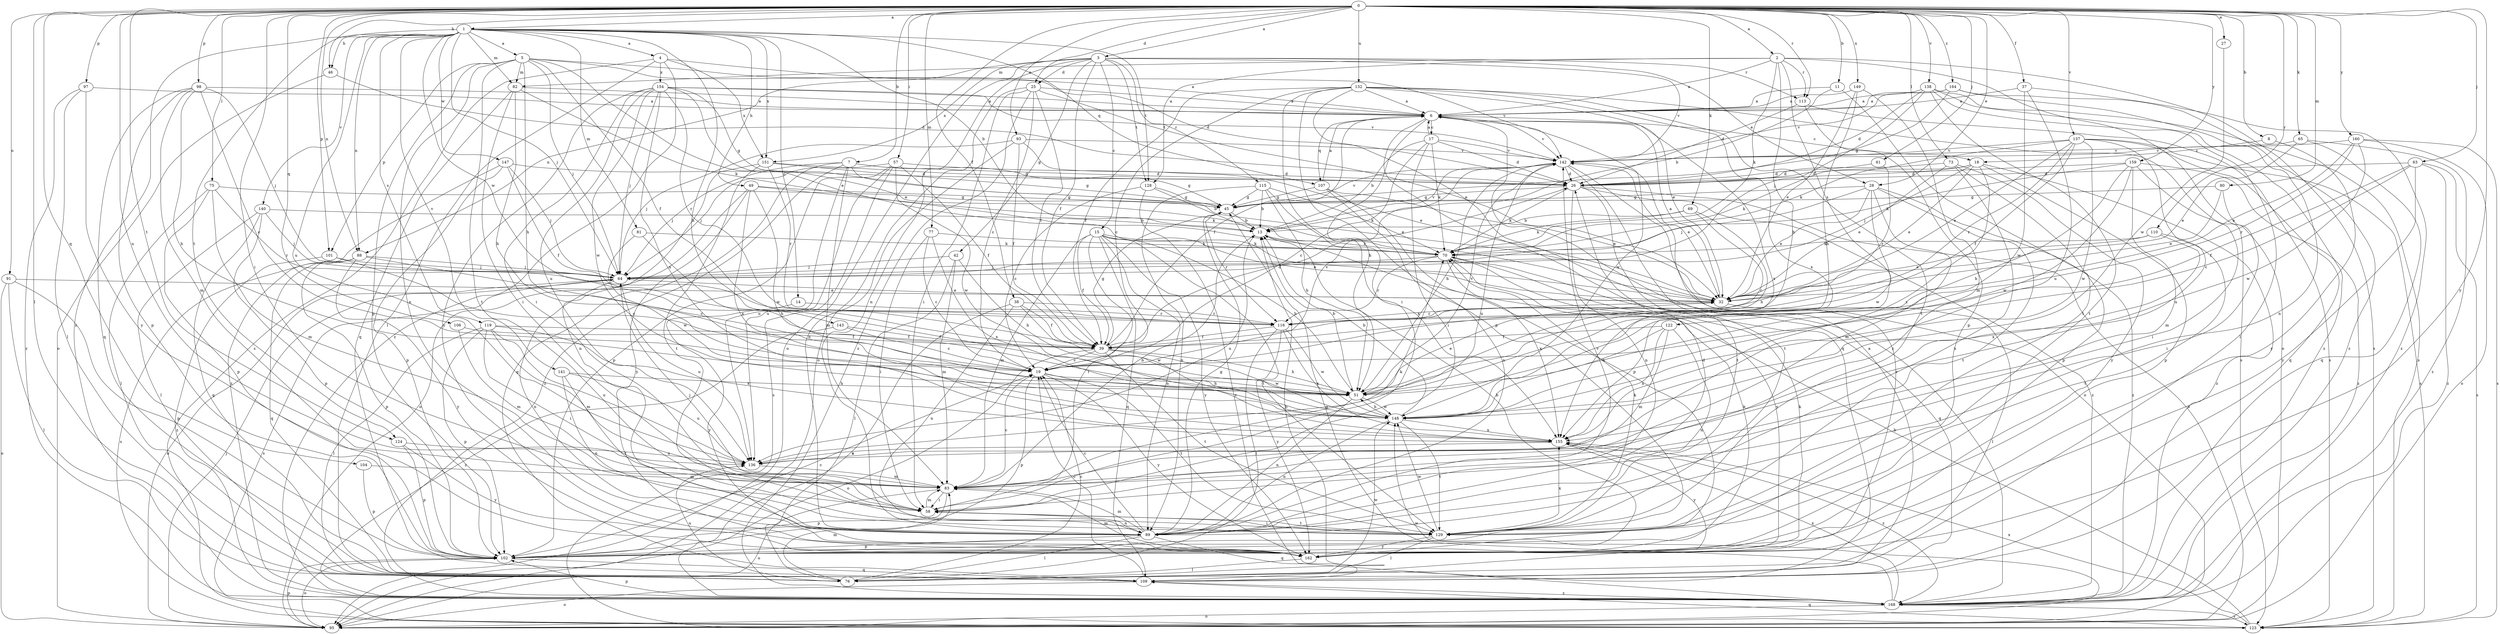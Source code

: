 strict digraph  {
0;
1;
2;
3;
4;
5;
6;
7;
8;
11;
13;
14;
15;
17;
18;
19;
25;
26;
27;
28;
32;
37;
38;
39;
42;
45;
46;
49;
51;
57;
58;
61;
63;
64;
65;
69;
70;
73;
75;
76;
77;
80;
81;
82;
83;
88;
89;
91;
93;
95;
97;
98;
101;
102;
104;
106;
107;
109;
110;
113;
115;
116;
119;
122;
123;
124;
128;
129;
132;
136;
137;
138;
140;
141;
142;
143;
147;
148;
149;
151;
154;
155;
159;
160;
162;
164;
168;
0 -> 1  [label=a];
0 -> 2  [label=a];
0 -> 3  [label=a];
0 -> 7  [label=b];
0 -> 8  [label=b];
0 -> 11  [label=b];
0 -> 25  [label=d];
0 -> 27  [label=e];
0 -> 28  [label=e];
0 -> 37  [label=f];
0 -> 38  [label=f];
0 -> 46  [label=h];
0 -> 57  [label=i];
0 -> 58  [label=i];
0 -> 61  [label=j];
0 -> 63  [label=j];
0 -> 65  [label=k];
0 -> 69  [label=k];
0 -> 73  [label=l];
0 -> 75  [label=l];
0 -> 76  [label=l];
0 -> 77  [label=m];
0 -> 80  [label=m];
0 -> 88  [label=n];
0 -> 91  [label=o];
0 -> 93  [label=o];
0 -> 97  [label=p];
0 -> 98  [label=p];
0 -> 101  [label=p];
0 -> 104  [label=q];
0 -> 106  [label=q];
0 -> 110  [label=r];
0 -> 113  [label=r];
0 -> 124  [label=t];
0 -> 132  [label=u];
0 -> 136  [label=u];
0 -> 137  [label=v];
0 -> 138  [label=v];
0 -> 149  [label=x];
0 -> 159  [label=y];
0 -> 160  [label=y];
0 -> 162  [label=y];
0 -> 164  [label=z];
1 -> 4  [label=a];
1 -> 5  [label=a];
1 -> 13  [label=b];
1 -> 14  [label=c];
1 -> 46  [label=h];
1 -> 49  [label=h];
1 -> 51  [label=h];
1 -> 64  [label=j];
1 -> 81  [label=m];
1 -> 82  [label=m];
1 -> 88  [label=n];
1 -> 107  [label=q];
1 -> 119  [label=s];
1 -> 124  [label=t];
1 -> 128  [label=t];
1 -> 136  [label=u];
1 -> 140  [label=v];
1 -> 141  [label=v];
1 -> 143  [label=w];
1 -> 147  [label=w];
1 -> 151  [label=x];
1 -> 168  [label=z];
2 -> 6  [label=a];
2 -> 51  [label=h];
2 -> 70  [label=k];
2 -> 82  [label=m];
2 -> 95  [label=o];
2 -> 113  [label=r];
2 -> 122  [label=s];
2 -> 123  [label=s];
2 -> 128  [label=t];
3 -> 15  [label=c];
3 -> 25  [label=d];
3 -> 28  [label=e];
3 -> 39  [label=f];
3 -> 42  [label=g];
3 -> 88  [label=n];
3 -> 89  [label=n];
3 -> 95  [label=o];
3 -> 113  [label=r];
3 -> 115  [label=r];
3 -> 128  [label=t];
3 -> 142  [label=v];
3 -> 151  [label=x];
4 -> 6  [label=a];
4 -> 76  [label=l];
4 -> 123  [label=s];
4 -> 151  [label=x];
4 -> 154  [label=x];
4 -> 168  [label=z];
5 -> 26  [label=d];
5 -> 32  [label=e];
5 -> 39  [label=f];
5 -> 51  [label=h];
5 -> 64  [label=j];
5 -> 82  [label=m];
5 -> 89  [label=n];
5 -> 101  [label=p];
5 -> 102  [label=p];
5 -> 129  [label=t];
5 -> 142  [label=v];
6 -> 17  [label=c];
6 -> 18  [label=c];
6 -> 39  [label=f];
6 -> 51  [label=h];
6 -> 107  [label=q];
6 -> 109  [label=q];
6 -> 142  [label=v];
6 -> 148  [label=w];
6 -> 155  [label=x];
7 -> 26  [label=d];
7 -> 32  [label=e];
7 -> 45  [label=g];
7 -> 64  [label=j];
7 -> 83  [label=m];
7 -> 109  [label=q];
7 -> 136  [label=u];
7 -> 168  [label=z];
8 -> 18  [label=c];
8 -> 162  [label=y];
11 -> 6  [label=a];
11 -> 13  [label=b];
11 -> 129  [label=t];
13 -> 70  [label=k];
13 -> 136  [label=u];
13 -> 142  [label=v];
14 -> 116  [label=r];
14 -> 162  [label=y];
15 -> 32  [label=e];
15 -> 39  [label=f];
15 -> 51  [label=h];
15 -> 58  [label=i];
15 -> 70  [label=k];
15 -> 83  [label=m];
15 -> 89  [label=n];
15 -> 109  [label=q];
15 -> 129  [label=t];
15 -> 162  [label=y];
17 -> 6  [label=a];
17 -> 13  [label=b];
17 -> 19  [label=c];
17 -> 26  [label=d];
17 -> 58  [label=i];
17 -> 70  [label=k];
17 -> 142  [label=v];
18 -> 26  [label=d];
18 -> 32  [label=e];
18 -> 64  [label=j];
18 -> 70  [label=k];
18 -> 102  [label=p];
18 -> 155  [label=x];
18 -> 168  [label=z];
19 -> 51  [label=h];
19 -> 102  [label=p];
19 -> 129  [label=t];
19 -> 142  [label=v];
19 -> 162  [label=y];
25 -> 6  [label=a];
25 -> 19  [label=c];
25 -> 32  [label=e];
25 -> 39  [label=f];
25 -> 58  [label=i];
25 -> 95  [label=o];
25 -> 168  [label=z];
26 -> 45  [label=g];
26 -> 70  [label=k];
26 -> 89  [label=n];
26 -> 95  [label=o];
26 -> 129  [label=t];
26 -> 168  [label=z];
27 -> 148  [label=w];
28 -> 32  [label=e];
28 -> 45  [label=g];
28 -> 64  [label=j];
28 -> 83  [label=m];
28 -> 129  [label=t];
28 -> 148  [label=w];
28 -> 168  [label=z];
32 -> 6  [label=a];
32 -> 76  [label=l];
32 -> 116  [label=r];
37 -> 6  [label=a];
37 -> 136  [label=u];
37 -> 148  [label=w];
37 -> 168  [label=z];
38 -> 39  [label=f];
38 -> 89  [label=n];
38 -> 116  [label=r];
38 -> 148  [label=w];
38 -> 168  [label=z];
39 -> 19  [label=c];
39 -> 26  [label=d];
39 -> 45  [label=g];
39 -> 51  [label=h];
39 -> 95  [label=o];
39 -> 129  [label=t];
39 -> 148  [label=w];
42 -> 51  [label=h];
42 -> 64  [label=j];
42 -> 76  [label=l];
42 -> 83  [label=m];
45 -> 13  [label=b];
45 -> 116  [label=r];
45 -> 142  [label=v];
46 -> 26  [label=d];
46 -> 95  [label=o];
49 -> 45  [label=g];
49 -> 70  [label=k];
49 -> 95  [label=o];
49 -> 148  [label=w];
49 -> 155  [label=x];
49 -> 162  [label=y];
51 -> 13  [label=b];
51 -> 32  [label=e];
51 -> 89  [label=n];
51 -> 142  [label=v];
51 -> 148  [label=w];
57 -> 26  [label=d];
57 -> 39  [label=f];
57 -> 64  [label=j];
57 -> 102  [label=p];
57 -> 123  [label=s];
57 -> 136  [label=u];
57 -> 148  [label=w];
58 -> 64  [label=j];
58 -> 83  [label=m];
58 -> 89  [label=n];
58 -> 129  [label=t];
61 -> 26  [label=d];
61 -> 116  [label=r];
63 -> 19  [label=c];
63 -> 26  [label=d];
63 -> 39  [label=f];
63 -> 123  [label=s];
63 -> 162  [label=y];
63 -> 168  [label=z];
64 -> 32  [label=e];
64 -> 89  [label=n];
64 -> 95  [label=o];
64 -> 123  [label=s];
64 -> 136  [label=u];
65 -> 32  [label=e];
65 -> 109  [label=q];
65 -> 142  [label=v];
65 -> 168  [label=z];
69 -> 13  [label=b];
69 -> 19  [label=c];
69 -> 51  [label=h];
69 -> 70  [label=k];
70 -> 64  [label=j];
70 -> 109  [label=q];
70 -> 116  [label=r];
70 -> 155  [label=x];
70 -> 162  [label=y];
73 -> 26  [label=d];
73 -> 32  [label=e];
73 -> 89  [label=n];
73 -> 102  [label=p];
73 -> 162  [label=y];
75 -> 45  [label=g];
75 -> 76  [label=l];
75 -> 83  [label=m];
75 -> 102  [label=p];
75 -> 116  [label=r];
76 -> 13  [label=b];
76 -> 19  [label=c];
76 -> 83  [label=m];
76 -> 136  [label=u];
76 -> 142  [label=v];
76 -> 148  [label=w];
77 -> 19  [label=c];
77 -> 58  [label=i];
77 -> 70  [label=k];
77 -> 155  [label=x];
80 -> 32  [label=e];
80 -> 45  [label=g];
80 -> 58  [label=i];
81 -> 51  [label=h];
81 -> 70  [label=k];
81 -> 148  [label=w];
82 -> 6  [label=a];
82 -> 51  [label=h];
82 -> 58  [label=i];
82 -> 70  [label=k];
82 -> 109  [label=q];
83 -> 13  [label=b];
83 -> 19  [label=c];
83 -> 58  [label=i];
83 -> 70  [label=k];
83 -> 95  [label=o];
83 -> 102  [label=p];
88 -> 19  [label=c];
88 -> 64  [label=j];
88 -> 102  [label=p];
88 -> 109  [label=q];
88 -> 123  [label=s];
88 -> 162  [label=y];
89 -> 19  [label=c];
89 -> 26  [label=d];
89 -> 45  [label=g];
89 -> 76  [label=l];
89 -> 83  [label=m];
89 -> 102  [label=p];
89 -> 109  [label=q];
89 -> 142  [label=v];
91 -> 32  [label=e];
91 -> 76  [label=l];
91 -> 95  [label=o];
91 -> 102  [label=p];
93 -> 32  [label=e];
93 -> 39  [label=f];
93 -> 64  [label=j];
93 -> 89  [label=n];
93 -> 142  [label=v];
95 -> 64  [label=j];
95 -> 102  [label=p];
95 -> 148  [label=w];
97 -> 6  [label=a];
97 -> 76  [label=l];
97 -> 162  [label=y];
97 -> 168  [label=z];
98 -> 6  [label=a];
98 -> 19  [label=c];
98 -> 51  [label=h];
98 -> 64  [label=j];
98 -> 83  [label=m];
98 -> 102  [label=p];
98 -> 109  [label=q];
101 -> 19  [label=c];
101 -> 64  [label=j];
101 -> 168  [label=z];
102 -> 19  [label=c];
102 -> 70  [label=k];
102 -> 95  [label=o];
102 -> 109  [label=q];
104 -> 83  [label=m];
104 -> 102  [label=p];
106 -> 39  [label=f];
106 -> 83  [label=m];
107 -> 6  [label=a];
107 -> 32  [label=e];
107 -> 45  [label=g];
107 -> 89  [label=n];
107 -> 102  [label=p];
109 -> 6  [label=a];
109 -> 19  [label=c];
109 -> 95  [label=o];
109 -> 168  [label=z];
110 -> 32  [label=e];
110 -> 70  [label=k];
110 -> 129  [label=t];
110 -> 155  [label=x];
113 -> 26  [label=d];
113 -> 102  [label=p];
113 -> 123  [label=s];
115 -> 13  [label=b];
115 -> 45  [label=g];
115 -> 51  [label=h];
115 -> 70  [label=k];
115 -> 89  [label=n];
115 -> 155  [label=x];
116 -> 39  [label=f];
116 -> 76  [label=l];
116 -> 148  [label=w];
116 -> 155  [label=x];
116 -> 162  [label=y];
119 -> 39  [label=f];
119 -> 58  [label=i];
119 -> 76  [label=l];
119 -> 83  [label=m];
119 -> 102  [label=p];
119 -> 136  [label=u];
119 -> 155  [label=x];
122 -> 39  [label=f];
122 -> 51  [label=h];
122 -> 83  [label=m];
122 -> 89  [label=n];
122 -> 155  [label=x];
123 -> 13  [label=b];
123 -> 109  [label=q];
123 -> 155  [label=x];
124 -> 102  [label=p];
124 -> 136  [label=u];
124 -> 162  [label=y];
128 -> 13  [label=b];
128 -> 19  [label=c];
128 -> 45  [label=g];
128 -> 168  [label=z];
129 -> 58  [label=i];
129 -> 70  [label=k];
129 -> 76  [label=l];
129 -> 148  [label=w];
129 -> 155  [label=x];
129 -> 162  [label=y];
132 -> 6  [label=a];
132 -> 19  [label=c];
132 -> 32  [label=e];
132 -> 39  [label=f];
132 -> 58  [label=i];
132 -> 102  [label=p];
132 -> 123  [label=s];
132 -> 129  [label=t];
132 -> 155  [label=x];
132 -> 168  [label=z];
136 -> 83  [label=m];
137 -> 32  [label=e];
137 -> 39  [label=f];
137 -> 70  [label=k];
137 -> 109  [label=q];
137 -> 116  [label=r];
137 -> 123  [label=s];
137 -> 136  [label=u];
137 -> 142  [label=v];
137 -> 148  [label=w];
138 -> 6  [label=a];
138 -> 26  [label=d];
138 -> 64  [label=j];
138 -> 76  [label=l];
138 -> 123  [label=s];
138 -> 129  [label=t];
138 -> 168  [label=z];
140 -> 13  [label=b];
140 -> 64  [label=j];
140 -> 76  [label=l];
140 -> 102  [label=p];
140 -> 109  [label=q];
141 -> 51  [label=h];
141 -> 89  [label=n];
141 -> 129  [label=t];
141 -> 136  [label=u];
142 -> 26  [label=d];
142 -> 32  [label=e];
142 -> 51  [label=h];
142 -> 95  [label=o];
142 -> 129  [label=t];
142 -> 136  [label=u];
143 -> 19  [label=c];
143 -> 39  [label=f];
143 -> 168  [label=z];
147 -> 26  [label=d];
147 -> 39  [label=f];
147 -> 64  [label=j];
147 -> 102  [label=p];
147 -> 168  [label=z];
148 -> 13  [label=b];
148 -> 51  [label=h];
148 -> 89  [label=n];
148 -> 129  [label=t];
148 -> 155  [label=x];
149 -> 6  [label=a];
149 -> 32  [label=e];
149 -> 51  [label=h];
149 -> 83  [label=m];
151 -> 26  [label=d];
151 -> 45  [label=g];
151 -> 89  [label=n];
151 -> 116  [label=r];
151 -> 129  [label=t];
154 -> 6  [label=a];
154 -> 32  [label=e];
154 -> 45  [label=g];
154 -> 58  [label=i];
154 -> 64  [label=j];
154 -> 116  [label=r];
154 -> 136  [label=u];
154 -> 142  [label=v];
154 -> 148  [label=w];
154 -> 155  [label=x];
154 -> 162  [label=y];
155 -> 136  [label=u];
155 -> 162  [label=y];
155 -> 168  [label=z];
159 -> 26  [label=d];
159 -> 51  [label=h];
159 -> 58  [label=i];
159 -> 70  [label=k];
159 -> 83  [label=m];
159 -> 148  [label=w];
159 -> 168  [label=z];
160 -> 32  [label=e];
160 -> 95  [label=o];
160 -> 116  [label=r];
160 -> 123  [label=s];
160 -> 142  [label=v];
160 -> 148  [label=w];
162 -> 13  [label=b];
162 -> 70  [label=k];
162 -> 76  [label=l];
162 -> 83  [label=m];
164 -> 6  [label=a];
164 -> 45  [label=g];
164 -> 89  [label=n];
164 -> 142  [label=v];
164 -> 168  [label=z];
168 -> 45  [label=g];
168 -> 95  [label=o];
168 -> 102  [label=p];
168 -> 123  [label=s];
168 -> 155  [label=x];
}
